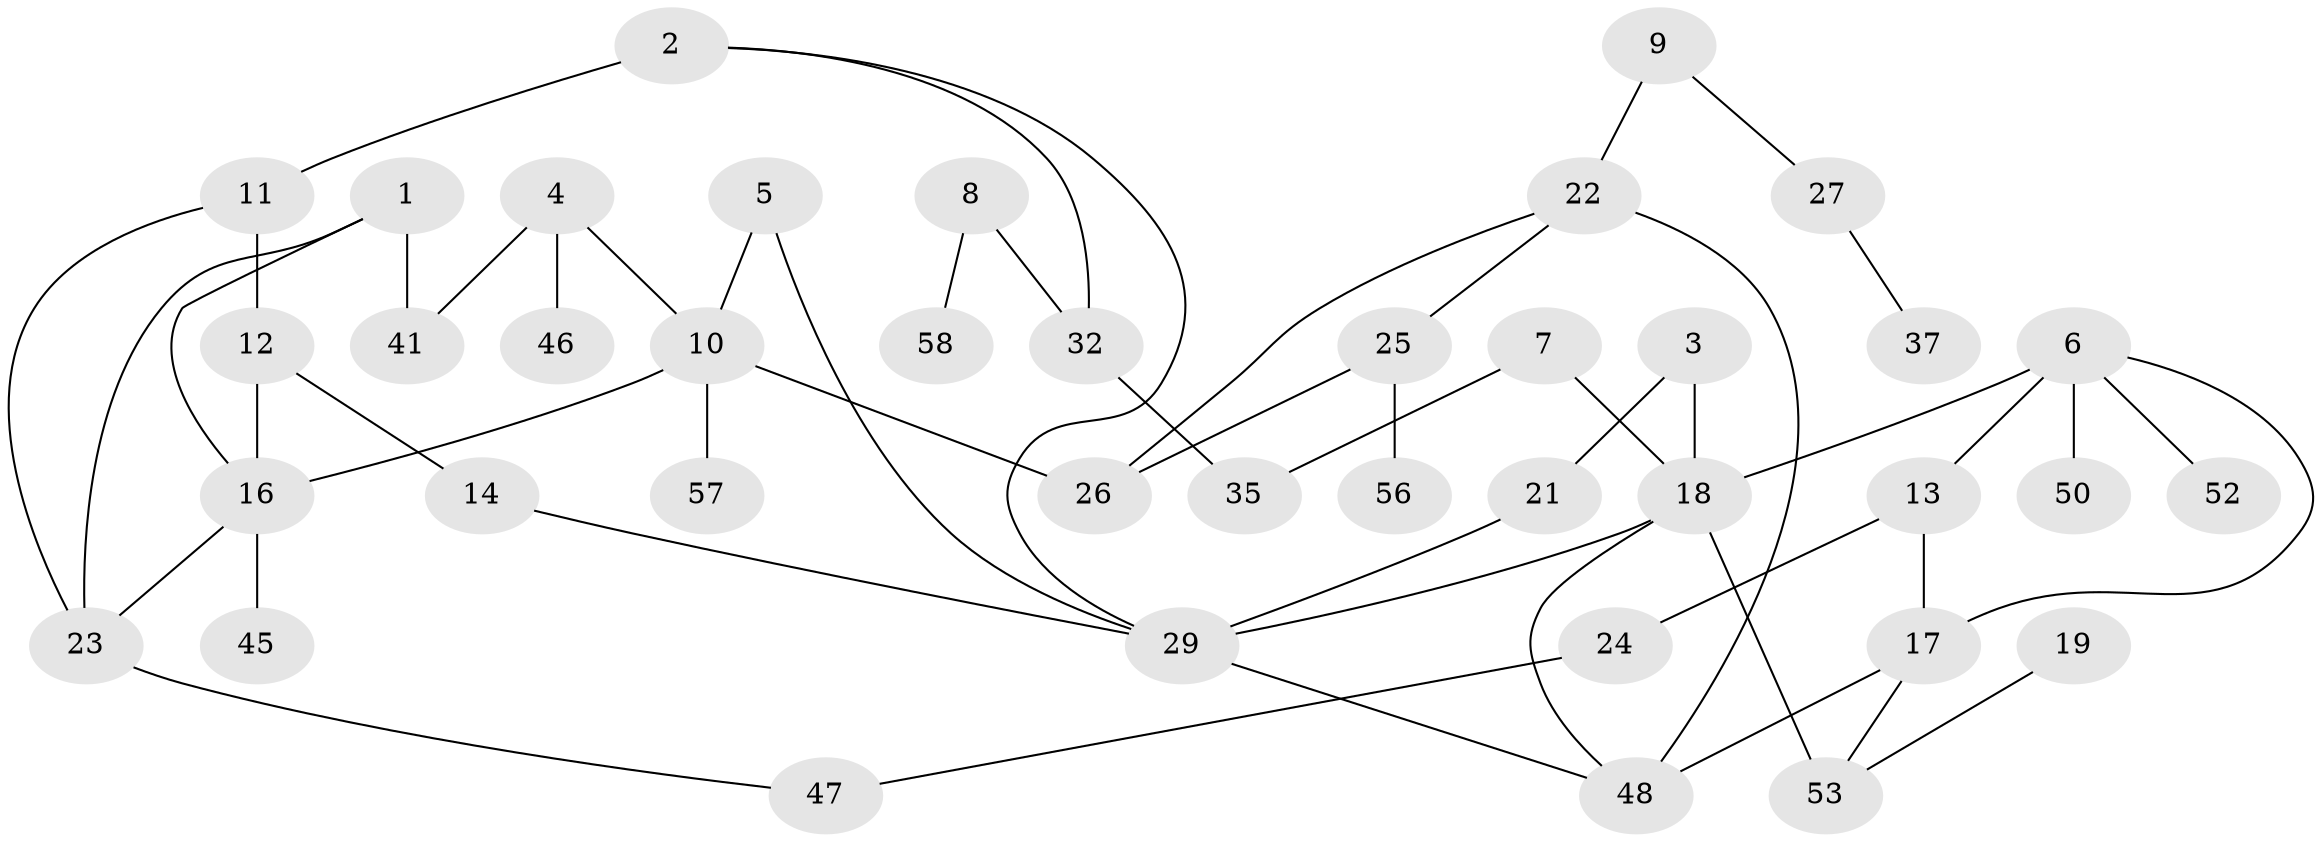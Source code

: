 // original degree distribution, {3: 0.1724137931034483, 2: 0.2413793103448276, 1: 0.31896551724137934, 5: 0.0603448275862069, 4: 0.07758620689655173, 0: 0.12931034482758622}
// Generated by graph-tools (version 1.1) at 2025/48/03/04/25 22:48:05]
// undirected, 40 vertices, 53 edges
graph export_dot {
  node [color=gray90,style=filled];
  1;
  2;
  3;
  4;
  5;
  6;
  7;
  8;
  9;
  10;
  11;
  12;
  13;
  14;
  16;
  17;
  18;
  19;
  21;
  22;
  23;
  24;
  25;
  26;
  27;
  29;
  32;
  35;
  37;
  41;
  45;
  46;
  47;
  48;
  50;
  52;
  53;
  56;
  57;
  58;
  1 -- 16 [weight=1.0];
  1 -- 23 [weight=1.0];
  1 -- 41 [weight=1.0];
  2 -- 11 [weight=2.0];
  2 -- 29 [weight=1.0];
  2 -- 32 [weight=1.0];
  3 -- 18 [weight=1.0];
  3 -- 21 [weight=1.0];
  4 -- 10 [weight=1.0];
  4 -- 41 [weight=2.0];
  4 -- 46 [weight=1.0];
  5 -- 10 [weight=1.0];
  5 -- 29 [weight=1.0];
  6 -- 13 [weight=1.0];
  6 -- 17 [weight=1.0];
  6 -- 18 [weight=1.0];
  6 -- 50 [weight=1.0];
  6 -- 52 [weight=1.0];
  7 -- 18 [weight=1.0];
  7 -- 35 [weight=1.0];
  8 -- 32 [weight=1.0];
  8 -- 58 [weight=1.0];
  9 -- 22 [weight=1.0];
  9 -- 27 [weight=1.0];
  10 -- 16 [weight=2.0];
  10 -- 26 [weight=1.0];
  10 -- 57 [weight=1.0];
  11 -- 12 [weight=1.0];
  11 -- 23 [weight=1.0];
  12 -- 14 [weight=1.0];
  12 -- 16 [weight=1.0];
  13 -- 17 [weight=1.0];
  13 -- 24 [weight=1.0];
  14 -- 29 [weight=1.0];
  16 -- 23 [weight=1.0];
  16 -- 45 [weight=1.0];
  17 -- 48 [weight=1.0];
  17 -- 53 [weight=1.0];
  18 -- 29 [weight=1.0];
  18 -- 48 [weight=1.0];
  18 -- 53 [weight=2.0];
  19 -- 53 [weight=1.0];
  21 -- 29 [weight=1.0];
  22 -- 25 [weight=1.0];
  22 -- 26 [weight=1.0];
  22 -- 48 [weight=1.0];
  23 -- 47 [weight=1.0];
  24 -- 47 [weight=1.0];
  25 -- 26 [weight=1.0];
  25 -- 56 [weight=1.0];
  27 -- 37 [weight=1.0];
  29 -- 48 [weight=1.0];
  32 -- 35 [weight=1.0];
}
